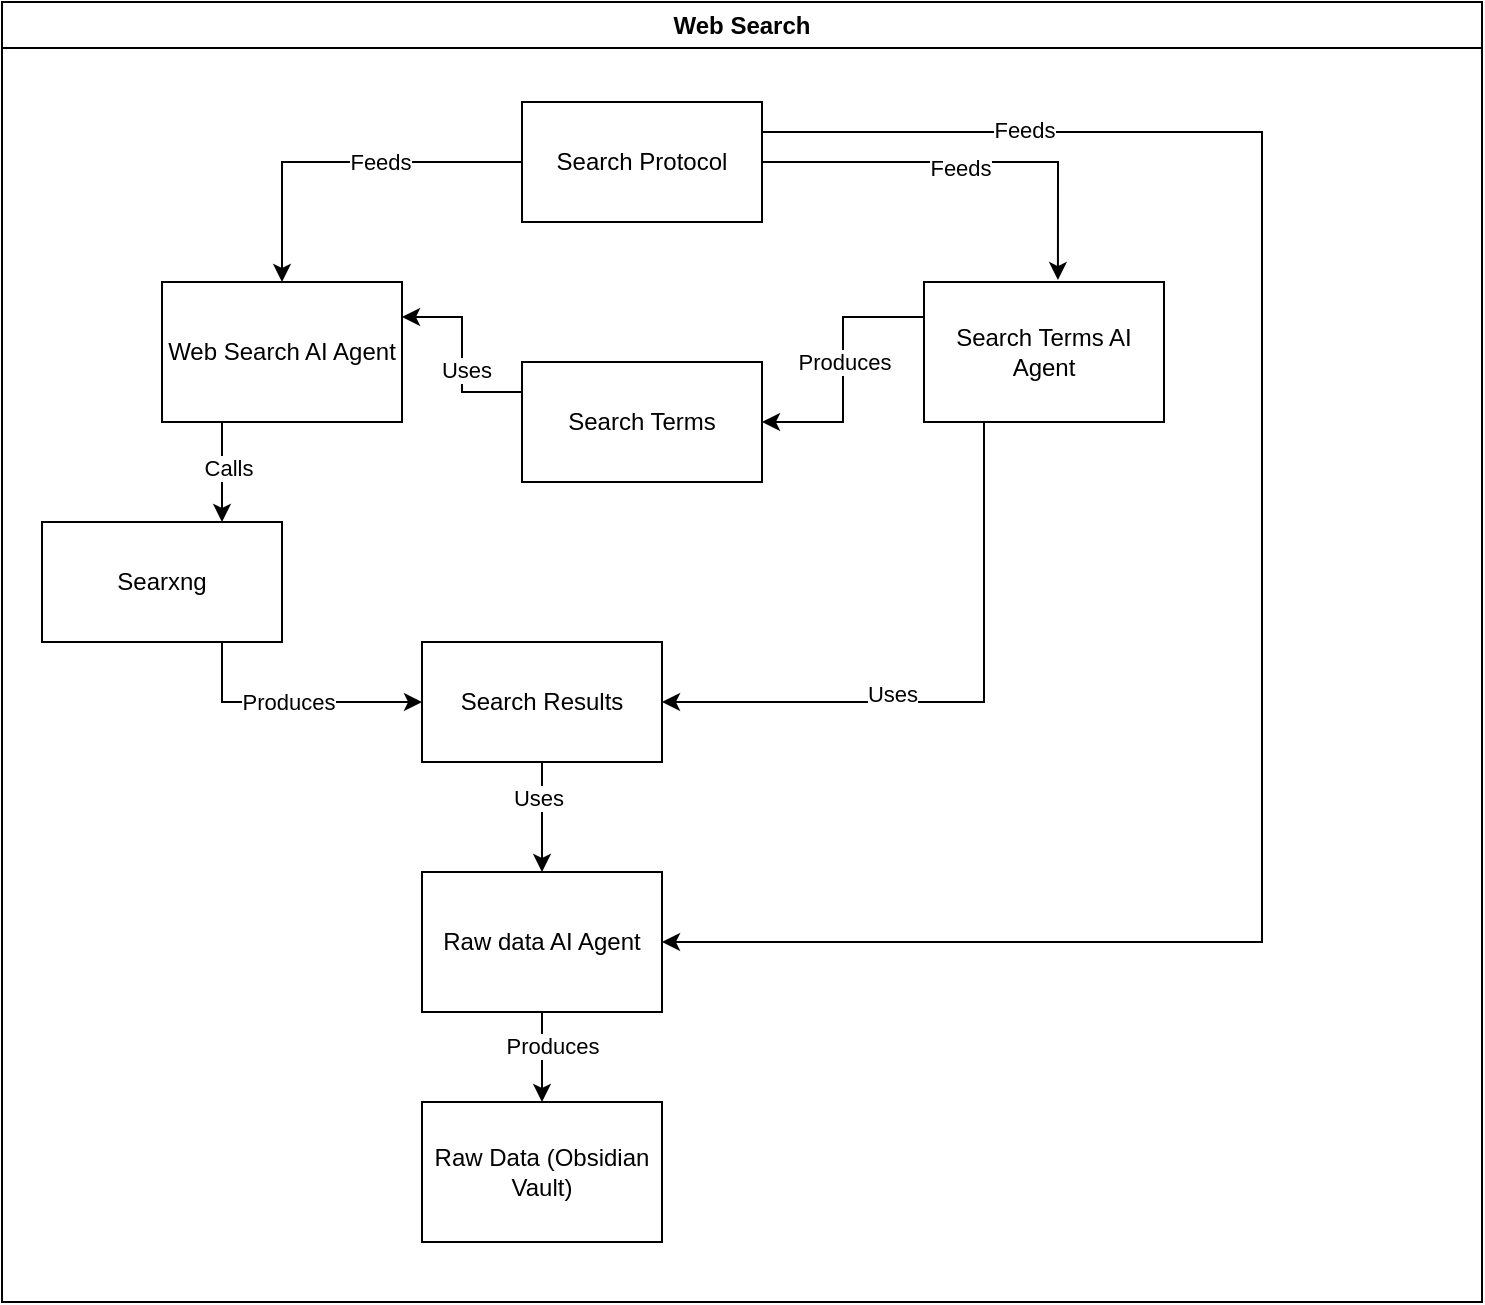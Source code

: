 <mxfile version="27.0.6">
  <diagram name="Página-1" id="sCSzcRymSkBOSrM6h96v">
    <mxGraphModel dx="1665" dy="743" grid="1" gridSize="10" guides="1" tooltips="1" connect="1" arrows="1" fold="1" page="1" pageScale="1" pageWidth="827" pageHeight="1169" math="0" shadow="0">
      <root>
        <mxCell id="0" />
        <mxCell id="1" parent="0" />
        <mxCell id="XH1TCgbbEFG6ygb6OMI3-1" value="Web Search" style="swimlane;whiteSpace=wrap;html=1;" vertex="1" parent="1">
          <mxGeometry x="50" y="80" width="740" height="650" as="geometry" />
        </mxCell>
        <mxCell id="XH1TCgbbEFG6ygb6OMI3-13" style="edgeStyle=orthogonalEdgeStyle;rounded=0;orthogonalLoop=1;jettySize=auto;html=1;exitX=0;exitY=0.5;exitDx=0;exitDy=0;entryX=0.5;entryY=0;entryDx=0;entryDy=0;" edge="1" parent="XH1TCgbbEFG6ygb6OMI3-1" source="XH1TCgbbEFG6ygb6OMI3-2" target="XH1TCgbbEFG6ygb6OMI3-8">
          <mxGeometry relative="1" as="geometry" />
        </mxCell>
        <mxCell id="XH1TCgbbEFG6ygb6OMI3-34" value="Feeds" style="edgeLabel;html=1;align=center;verticalAlign=middle;resizable=0;points=[];" vertex="1" connectable="0" parent="XH1TCgbbEFG6ygb6OMI3-13">
          <mxGeometry x="-0.211" relative="1" as="geometry">
            <mxPoint as="offset" />
          </mxGeometry>
        </mxCell>
        <mxCell id="XH1TCgbbEFG6ygb6OMI3-25" style="edgeStyle=orthogonalEdgeStyle;rounded=0;orthogonalLoop=1;jettySize=auto;html=1;exitX=1;exitY=0.25;exitDx=0;exitDy=0;entryX=1;entryY=0.5;entryDx=0;entryDy=0;" edge="1" parent="XH1TCgbbEFG6ygb6OMI3-1" source="XH1TCgbbEFG6ygb6OMI3-2" target="XH1TCgbbEFG6ygb6OMI3-24">
          <mxGeometry relative="1" as="geometry">
            <Array as="points">
              <mxPoint x="630" y="65" />
              <mxPoint x="630" y="470" />
            </Array>
          </mxGeometry>
        </mxCell>
        <mxCell id="XH1TCgbbEFG6ygb6OMI3-33" value="Feeds" style="edgeLabel;html=1;align=center;verticalAlign=middle;resizable=0;points=[];" vertex="1" connectable="0" parent="XH1TCgbbEFG6ygb6OMI3-25">
          <mxGeometry x="-0.726" y="1" relative="1" as="geometry">
            <mxPoint as="offset" />
          </mxGeometry>
        </mxCell>
        <mxCell id="XH1TCgbbEFG6ygb6OMI3-2" value="Search Protocol" style="rounded=0;whiteSpace=wrap;html=1;" vertex="1" parent="XH1TCgbbEFG6ygb6OMI3-1">
          <mxGeometry x="260" y="50" width="120" height="60" as="geometry" />
        </mxCell>
        <mxCell id="XH1TCgbbEFG6ygb6OMI3-16" style="edgeStyle=orthogonalEdgeStyle;rounded=0;orthogonalLoop=1;jettySize=auto;html=1;exitX=0;exitY=0.25;exitDx=0;exitDy=0;" edge="1" parent="XH1TCgbbEFG6ygb6OMI3-1" source="XH1TCgbbEFG6ygb6OMI3-3" target="XH1TCgbbEFG6ygb6OMI3-6">
          <mxGeometry relative="1" as="geometry" />
        </mxCell>
        <mxCell id="XH1TCgbbEFG6ygb6OMI3-31" value="Produces" style="edgeLabel;html=1;align=center;verticalAlign=middle;resizable=0;points=[];" vertex="1" connectable="0" parent="XH1TCgbbEFG6ygb6OMI3-16">
          <mxGeometry x="-0.056" relative="1" as="geometry">
            <mxPoint as="offset" />
          </mxGeometry>
        </mxCell>
        <mxCell id="XH1TCgbbEFG6ygb6OMI3-29" style="edgeStyle=orthogonalEdgeStyle;rounded=0;orthogonalLoop=1;jettySize=auto;html=1;exitX=0.25;exitY=1;exitDx=0;exitDy=0;entryX=1;entryY=0.5;entryDx=0;entryDy=0;" edge="1" parent="XH1TCgbbEFG6ygb6OMI3-1" source="XH1TCgbbEFG6ygb6OMI3-3" target="XH1TCgbbEFG6ygb6OMI3-10">
          <mxGeometry relative="1" as="geometry" />
        </mxCell>
        <mxCell id="XH1TCgbbEFG6ygb6OMI3-30" value="Uses" style="edgeLabel;html=1;align=center;verticalAlign=middle;resizable=0;points=[];" vertex="1" connectable="0" parent="XH1TCgbbEFG6ygb6OMI3-29">
          <mxGeometry x="0.236" y="-4" relative="1" as="geometry">
            <mxPoint as="offset" />
          </mxGeometry>
        </mxCell>
        <mxCell id="XH1TCgbbEFG6ygb6OMI3-3" value="Search Terms AI Agent" style="rounded=0;whiteSpace=wrap;html=1;" vertex="1" parent="XH1TCgbbEFG6ygb6OMI3-1">
          <mxGeometry x="461" y="140" width="120" height="70" as="geometry" />
        </mxCell>
        <mxCell id="XH1TCgbbEFG6ygb6OMI3-19" style="edgeStyle=orthogonalEdgeStyle;rounded=0;orthogonalLoop=1;jettySize=auto;html=1;exitX=0;exitY=0.25;exitDx=0;exitDy=0;entryX=1;entryY=0.25;entryDx=0;entryDy=0;" edge="1" parent="XH1TCgbbEFG6ygb6OMI3-1" source="XH1TCgbbEFG6ygb6OMI3-6" target="XH1TCgbbEFG6ygb6OMI3-8">
          <mxGeometry relative="1" as="geometry" />
        </mxCell>
        <mxCell id="XH1TCgbbEFG6ygb6OMI3-35" value="Uses" style="edgeLabel;html=1;align=center;verticalAlign=middle;resizable=0;points=[];" vertex="1" connectable="0" parent="XH1TCgbbEFG6ygb6OMI3-19">
          <mxGeometry x="-0.159" y="-2" relative="1" as="geometry">
            <mxPoint as="offset" />
          </mxGeometry>
        </mxCell>
        <mxCell id="XH1TCgbbEFG6ygb6OMI3-6" value="Search Terms" style="rounded=0;whiteSpace=wrap;html=1;" vertex="1" parent="XH1TCgbbEFG6ygb6OMI3-1">
          <mxGeometry x="260" y="180" width="120" height="60" as="geometry" />
        </mxCell>
        <mxCell id="XH1TCgbbEFG6ygb6OMI3-22" style="edgeStyle=orthogonalEdgeStyle;rounded=0;orthogonalLoop=1;jettySize=auto;html=1;exitX=0.25;exitY=1;exitDx=0;exitDy=0;entryX=0.75;entryY=0;entryDx=0;entryDy=0;" edge="1" parent="XH1TCgbbEFG6ygb6OMI3-1" source="XH1TCgbbEFG6ygb6OMI3-8" target="XH1TCgbbEFG6ygb6OMI3-15">
          <mxGeometry relative="1" as="geometry" />
        </mxCell>
        <mxCell id="XH1TCgbbEFG6ygb6OMI3-27" value="Calls" style="edgeLabel;html=1;align=center;verticalAlign=middle;resizable=0;points=[];" vertex="1" connectable="0" parent="XH1TCgbbEFG6ygb6OMI3-22">
          <mxGeometry x="-0.08" y="3" relative="1" as="geometry">
            <mxPoint as="offset" />
          </mxGeometry>
        </mxCell>
        <mxCell id="XH1TCgbbEFG6ygb6OMI3-8" value="Web Search AI Agent" style="rounded=0;whiteSpace=wrap;html=1;" vertex="1" parent="XH1TCgbbEFG6ygb6OMI3-1">
          <mxGeometry x="80" y="140" width="120" height="70" as="geometry" />
        </mxCell>
        <mxCell id="XH1TCgbbEFG6ygb6OMI3-26" style="edgeStyle=orthogonalEdgeStyle;rounded=0;orthogonalLoop=1;jettySize=auto;html=1;exitX=0.5;exitY=1;exitDx=0;exitDy=0;entryX=0.5;entryY=0;entryDx=0;entryDy=0;" edge="1" parent="XH1TCgbbEFG6ygb6OMI3-1" source="XH1TCgbbEFG6ygb6OMI3-10" target="XH1TCgbbEFG6ygb6OMI3-24">
          <mxGeometry relative="1" as="geometry" />
        </mxCell>
        <mxCell id="XH1TCgbbEFG6ygb6OMI3-36" value="Uses" style="edgeLabel;html=1;align=center;verticalAlign=middle;resizable=0;points=[];" vertex="1" connectable="0" parent="XH1TCgbbEFG6ygb6OMI3-26">
          <mxGeometry x="-0.345" y="-2" relative="1" as="geometry">
            <mxPoint as="offset" />
          </mxGeometry>
        </mxCell>
        <mxCell id="XH1TCgbbEFG6ygb6OMI3-10" value="Search Results" style="rounded=0;whiteSpace=wrap;html=1;" vertex="1" parent="XH1TCgbbEFG6ygb6OMI3-1">
          <mxGeometry x="210" y="320" width="120" height="60" as="geometry" />
        </mxCell>
        <mxCell id="XH1TCgbbEFG6ygb6OMI3-14" style="edgeStyle=orthogonalEdgeStyle;rounded=0;orthogonalLoop=1;jettySize=auto;html=1;exitX=1;exitY=0.5;exitDx=0;exitDy=0;entryX=0.558;entryY=-0.014;entryDx=0;entryDy=0;entryPerimeter=0;" edge="1" parent="XH1TCgbbEFG6ygb6OMI3-1" source="XH1TCgbbEFG6ygb6OMI3-2" target="XH1TCgbbEFG6ygb6OMI3-3">
          <mxGeometry relative="1" as="geometry" />
        </mxCell>
        <mxCell id="XH1TCgbbEFG6ygb6OMI3-32" value="Feeds" style="edgeLabel;html=1;align=center;verticalAlign=middle;resizable=0;points=[];" vertex="1" connectable="0" parent="XH1TCgbbEFG6ygb6OMI3-14">
          <mxGeometry x="-0.044" y="-3" relative="1" as="geometry">
            <mxPoint as="offset" />
          </mxGeometry>
        </mxCell>
        <mxCell id="XH1TCgbbEFG6ygb6OMI3-23" style="edgeStyle=orthogonalEdgeStyle;rounded=0;orthogonalLoop=1;jettySize=auto;html=1;exitX=0.75;exitY=1;exitDx=0;exitDy=0;" edge="1" parent="XH1TCgbbEFG6ygb6OMI3-1" source="XH1TCgbbEFG6ygb6OMI3-15" target="XH1TCgbbEFG6ygb6OMI3-10">
          <mxGeometry relative="1" as="geometry" />
        </mxCell>
        <mxCell id="XH1TCgbbEFG6ygb6OMI3-28" value="Produces" style="edgeLabel;html=1;align=center;verticalAlign=middle;resizable=0;points=[];" vertex="1" connectable="0" parent="XH1TCgbbEFG6ygb6OMI3-23">
          <mxGeometry x="-0.031" relative="1" as="geometry">
            <mxPoint as="offset" />
          </mxGeometry>
        </mxCell>
        <mxCell id="XH1TCgbbEFG6ygb6OMI3-15" value="Searxng" style="rounded=0;whiteSpace=wrap;html=1;" vertex="1" parent="XH1TCgbbEFG6ygb6OMI3-1">
          <mxGeometry x="20" y="260" width="120" height="60" as="geometry" />
        </mxCell>
        <mxCell id="XH1TCgbbEFG6ygb6OMI3-38" style="edgeStyle=orthogonalEdgeStyle;rounded=0;orthogonalLoop=1;jettySize=auto;html=1;exitX=0.5;exitY=1;exitDx=0;exitDy=0;entryX=0.5;entryY=0;entryDx=0;entryDy=0;" edge="1" parent="XH1TCgbbEFG6ygb6OMI3-1" source="XH1TCgbbEFG6ygb6OMI3-24" target="XH1TCgbbEFG6ygb6OMI3-37">
          <mxGeometry relative="1" as="geometry" />
        </mxCell>
        <mxCell id="XH1TCgbbEFG6ygb6OMI3-39" value="Produces" style="edgeLabel;html=1;align=center;verticalAlign=middle;resizable=0;points=[];" vertex="1" connectable="0" parent="XH1TCgbbEFG6ygb6OMI3-38">
          <mxGeometry x="-0.244" y="5" relative="1" as="geometry">
            <mxPoint as="offset" />
          </mxGeometry>
        </mxCell>
        <mxCell id="XH1TCgbbEFG6ygb6OMI3-24" value="Raw data AI Agent" style="rounded=0;whiteSpace=wrap;html=1;" vertex="1" parent="XH1TCgbbEFG6ygb6OMI3-1">
          <mxGeometry x="210" y="435" width="120" height="70" as="geometry" />
        </mxCell>
        <mxCell id="XH1TCgbbEFG6ygb6OMI3-37" value="Raw Data (Obsidian Vault)" style="rounded=0;whiteSpace=wrap;html=1;" vertex="1" parent="XH1TCgbbEFG6ygb6OMI3-1">
          <mxGeometry x="210" y="550" width="120" height="70" as="geometry" />
        </mxCell>
      </root>
    </mxGraphModel>
  </diagram>
</mxfile>
